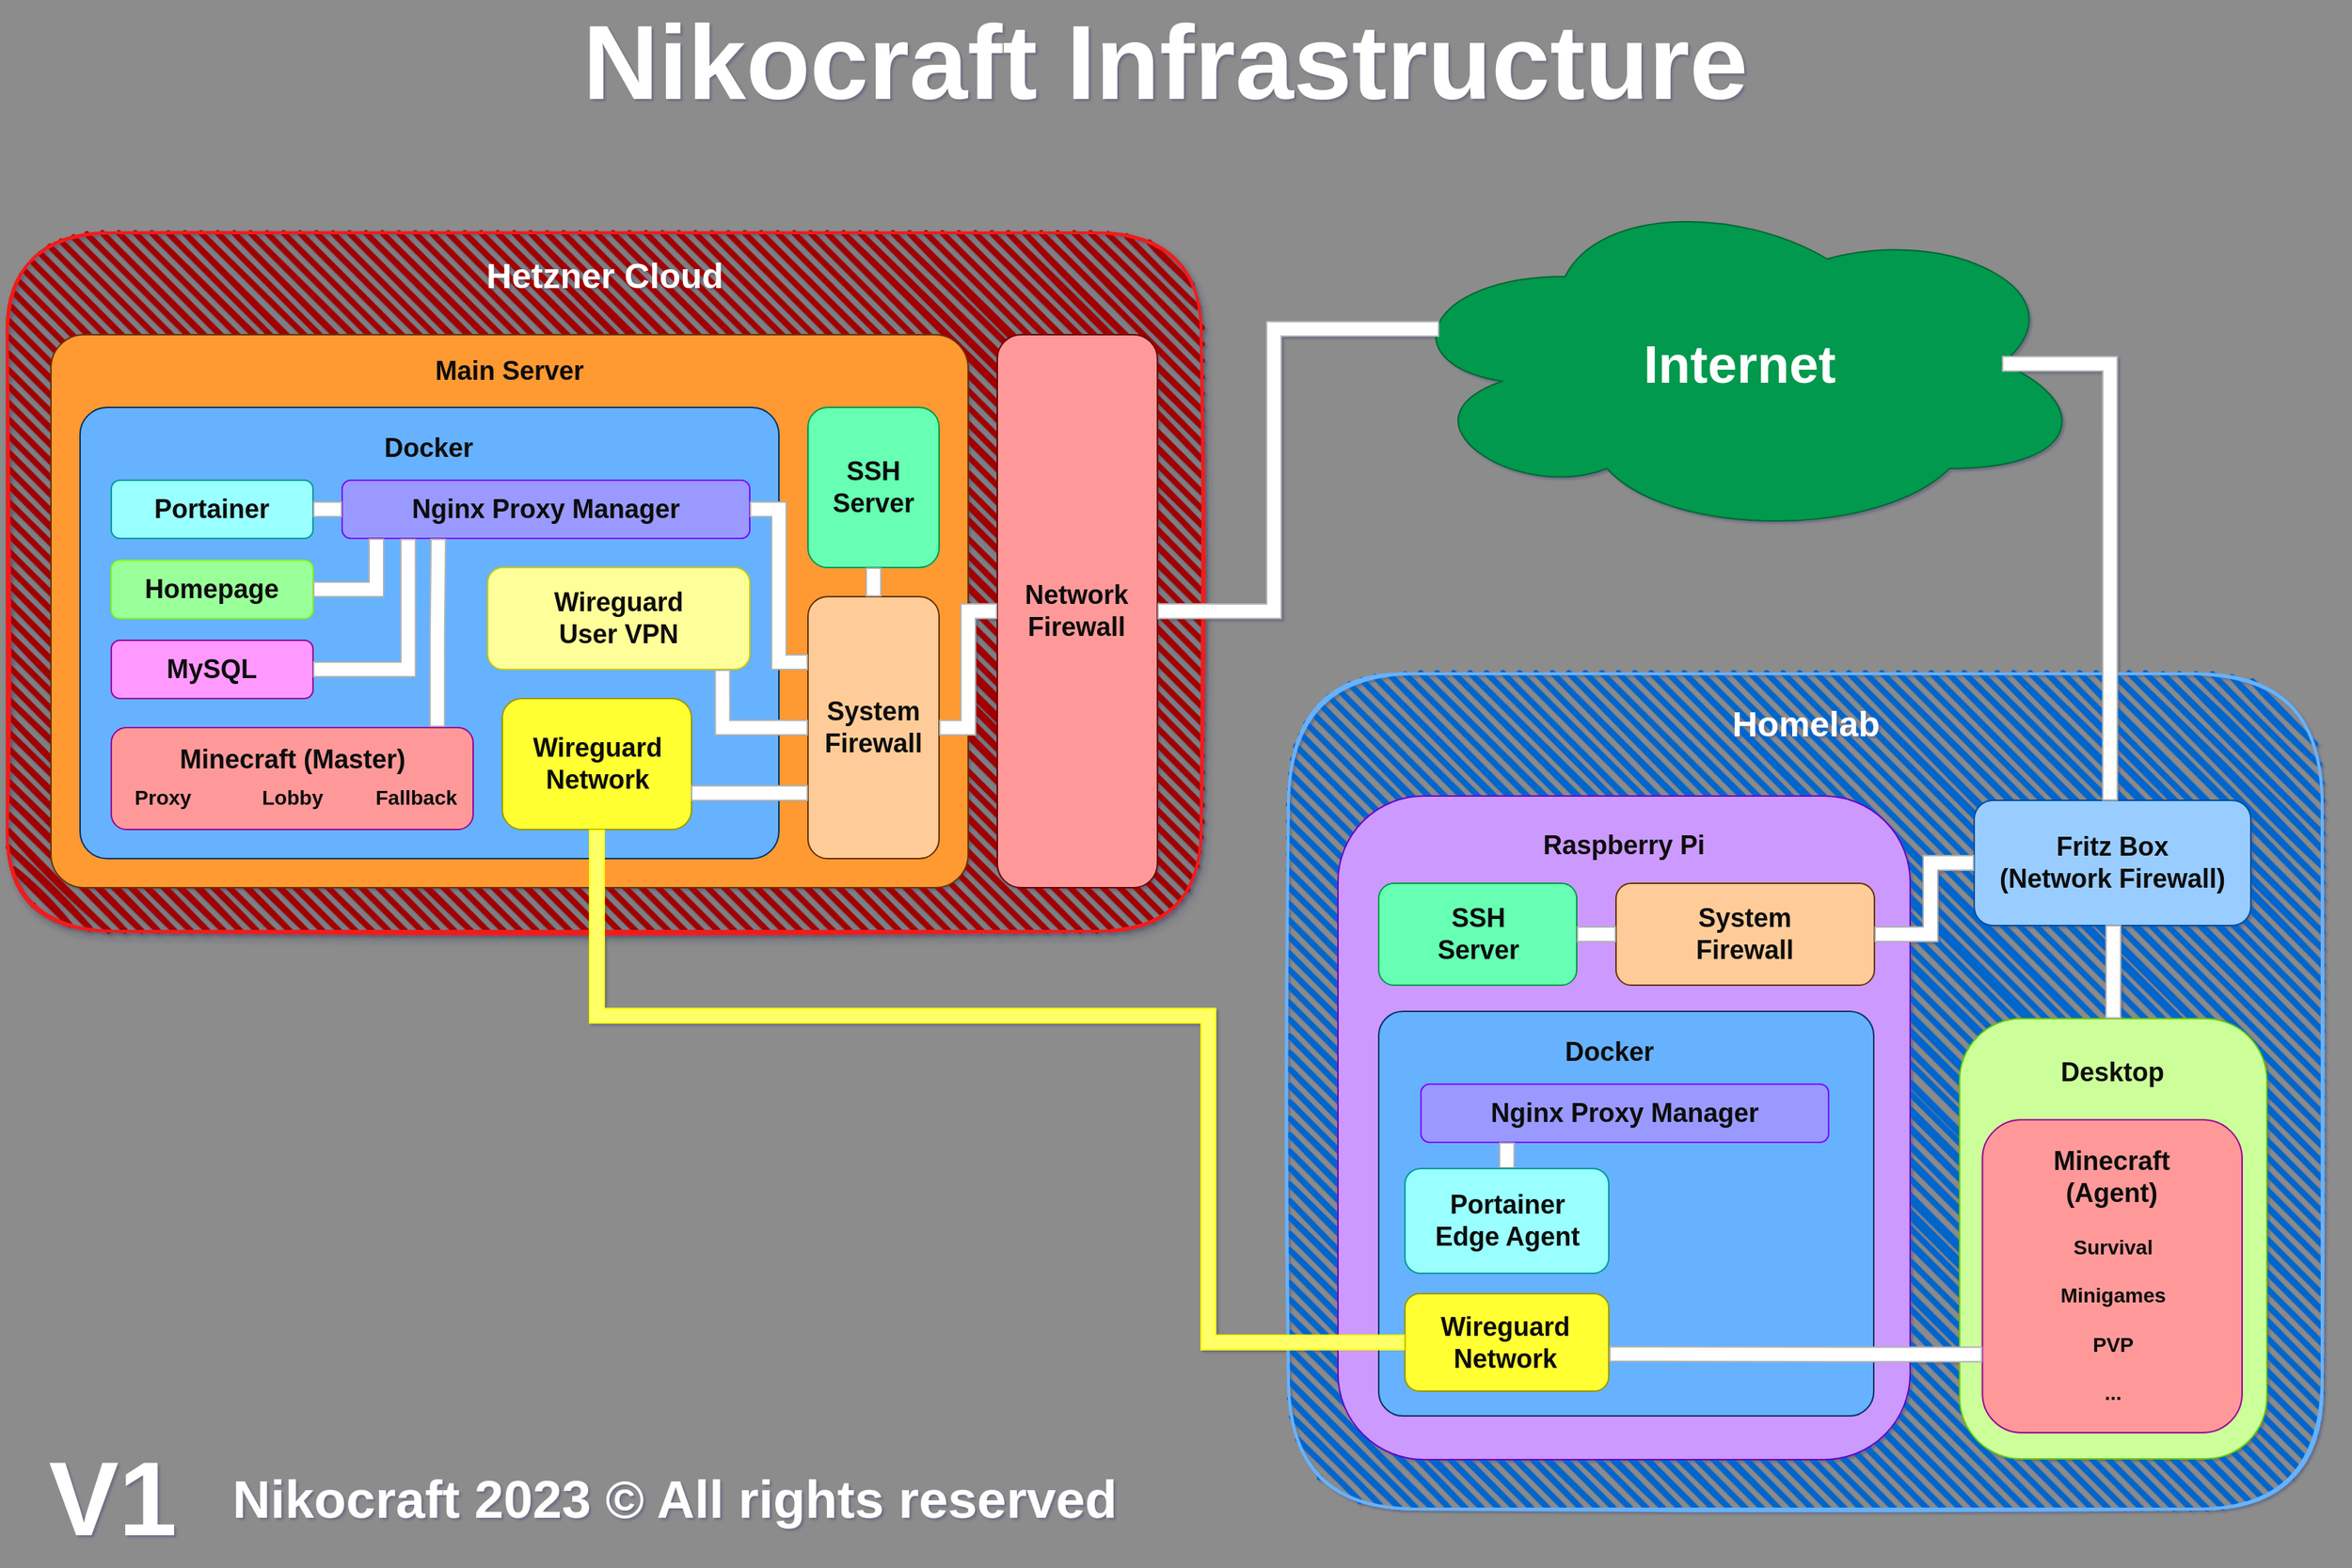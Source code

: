 <mxfile version="21.5.2" type="github">
  <diagram name="Seite-1" id="rwFWLKul-9h-OaAB62JV">
    <mxGraphModel dx="2575" dy="1075" grid="0" gridSize="10" guides="1" tooltips="1" connect="1" arrows="1" fold="1" page="1" pageScale="1" pageWidth="1654" pageHeight="1169" background="#8C8C8C" math="0" shadow="1">
      <root>
        <mxCell id="0" />
        <mxCell id="1" parent="0" />
        <mxCell id="bjPrxuy6d5Rh1bjDtbhj-1" value="&lt;font style=&quot;font-size: 72px;&quot;&gt;Nikocraft Infrastructure&lt;/font&gt;" style="text;strokeColor=none;fillColor=none;html=1;fontSize=24;fontStyle=1;verticalAlign=middle;align=center;fontColor=#FFFFFF;" vertex="1" parent="1">
          <mxGeometry x="657" y="77" width="340" height="40" as="geometry" />
        </mxCell>
        <mxCell id="bjPrxuy6d5Rh1bjDtbhj-3" value="" style="rounded=1;whiteSpace=wrap;html=1;strokeWidth=2;fillWeight=4;hachureGap=8;hachureAngle=45;fillColor=#A10000;sketch=1;strokeColor=#F01D1D;shadow=1;" vertex="1" parent="1">
          <mxGeometry x="32" y="214" width="820" height="480" as="geometry" />
        </mxCell>
        <mxCell id="bjPrxuy6d5Rh1bjDtbhj-4" value="Hetzner Cloud" style="text;strokeColor=none;fillColor=none;html=1;fontSize=24;fontStyle=1;verticalAlign=middle;align=center;fontColor=#FFFFFF;" vertex="1" parent="1">
          <mxGeometry x="219.5" y="224" width="445" height="40" as="geometry" />
        </mxCell>
        <mxCell id="bjPrxuy6d5Rh1bjDtbhj-11" value="" style="group" vertex="1" connectable="0" parent="1">
          <mxGeometry x="712" y="284" width="110" height="380" as="geometry" />
        </mxCell>
        <mxCell id="bjPrxuy6d5Rh1bjDtbhj-9" value="" style="rounded=1;whiteSpace=wrap;html=1;fillColor=#FF9999;strokeColor=#660000;" vertex="1" parent="bjPrxuy6d5Rh1bjDtbhj-11">
          <mxGeometry width="110" height="380" as="geometry" />
        </mxCell>
        <mxCell id="bjPrxuy6d5Rh1bjDtbhj-10" value="&lt;font style=&quot;font-size: 18px;&quot; color=&quot;#0d0d0d&quot;&gt;&lt;b&gt;Network Firewall&lt;/b&gt;&lt;/font&gt;" style="text;html=1;strokeColor=none;fillColor=none;align=center;verticalAlign=middle;whiteSpace=wrap;rounded=0;" vertex="1" parent="bjPrxuy6d5Rh1bjDtbhj-11">
          <mxGeometry x="39.286" y="95" width="31.429" height="190" as="geometry" />
        </mxCell>
        <mxCell id="bjPrxuy6d5Rh1bjDtbhj-12" value="" style="group" vertex="1" connectable="0" parent="1">
          <mxGeometry x="62" y="284" width="630" height="380" as="geometry" />
        </mxCell>
        <mxCell id="bjPrxuy6d5Rh1bjDtbhj-13" value="" style="rounded=1;whiteSpace=wrap;html=1;fillColor=#FF9933;strokeColor=#663300;arcSize=6;" vertex="1" parent="bjPrxuy6d5Rh1bjDtbhj-12">
          <mxGeometry width="630" height="380" as="geometry" />
        </mxCell>
        <mxCell id="bjPrxuy6d5Rh1bjDtbhj-14" value="&lt;font style=&quot;font-size: 18px;&quot; color=&quot;#0d0d0d&quot;&gt;&lt;b&gt;Main Server&lt;/b&gt;&lt;/font&gt;" style="text;html=1;strokeColor=none;fillColor=none;align=center;verticalAlign=middle;whiteSpace=wrap;rounded=0;" vertex="1" parent="bjPrxuy6d5Rh1bjDtbhj-12">
          <mxGeometry x="225" y="-70" width="180" height="190" as="geometry" />
        </mxCell>
        <mxCell id="bjPrxuy6d5Rh1bjDtbhj-15" value="" style="group" vertex="1" connectable="0" parent="bjPrxuy6d5Rh1bjDtbhj-12">
          <mxGeometry x="20" y="50" width="510" height="310" as="geometry" />
        </mxCell>
        <mxCell id="bjPrxuy6d5Rh1bjDtbhj-16" value="" style="rounded=1;whiteSpace=wrap;html=1;fillColor=#66B2FF;strokeColor=#003366;arcSize=6;" vertex="1" parent="bjPrxuy6d5Rh1bjDtbhj-15">
          <mxGeometry width="480" height="310" as="geometry" />
        </mxCell>
        <mxCell id="bjPrxuy6d5Rh1bjDtbhj-17" value="&lt;font style=&quot;font-size: 18px;&quot; color=&quot;#0d0d0d&quot;&gt;&lt;b&gt;Docker&lt;/b&gt;&lt;/font&gt;" style="text;html=1;strokeColor=none;fillColor=none;align=center;verticalAlign=middle;whiteSpace=wrap;rounded=0;" vertex="1" parent="bjPrxuy6d5Rh1bjDtbhj-15">
          <mxGeometry x="171.429" y="-49.995" width="137.143" height="155" as="geometry" />
        </mxCell>
        <mxCell id="bjPrxuy6d5Rh1bjDtbhj-32" value="" style="group" vertex="1" connectable="0" parent="bjPrxuy6d5Rh1bjDtbhj-15">
          <mxGeometry x="180" y="50" width="280" height="40" as="geometry" />
        </mxCell>
        <mxCell id="bjPrxuy6d5Rh1bjDtbhj-33" value="" style="rounded=1;whiteSpace=wrap;html=1;fillColor=#9999FF;strokeColor=#7F00FF;" vertex="1" parent="bjPrxuy6d5Rh1bjDtbhj-32">
          <mxGeometry width="280" height="40" as="geometry" />
        </mxCell>
        <mxCell id="bjPrxuy6d5Rh1bjDtbhj-34" value="&lt;font style=&quot;font-size: 18px;&quot; color=&quot;#0d0d0d&quot;&gt;&lt;b&gt;Nginx Proxy Manager&lt;br&gt;&lt;/b&gt;&lt;/font&gt;" style="text;html=1;strokeColor=none;fillColor=none;align=center;verticalAlign=middle;whiteSpace=wrap;rounded=0;" vertex="1" parent="bjPrxuy6d5Rh1bjDtbhj-32">
          <mxGeometry x="42.184" y="10" width="195.624" height="20" as="geometry" />
        </mxCell>
        <mxCell id="bjPrxuy6d5Rh1bjDtbhj-35" value="" style="group" vertex="1" connectable="0" parent="bjPrxuy6d5Rh1bjDtbhj-15">
          <mxGeometry x="21.43" y="50" width="138.57" height="40" as="geometry" />
        </mxCell>
        <mxCell id="bjPrxuy6d5Rh1bjDtbhj-36" value="" style="rounded=1;whiteSpace=wrap;html=1;fillColor=#99FFFF;strokeColor=#009999;" vertex="1" parent="bjPrxuy6d5Rh1bjDtbhj-35">
          <mxGeometry width="138.57" height="40" as="geometry" />
        </mxCell>
        <mxCell id="bjPrxuy6d5Rh1bjDtbhj-37" value="&lt;font style=&quot;font-size: 18px;&quot; color=&quot;#0d0d0d&quot;&gt;&lt;b&gt;Portainer&lt;br&gt;&lt;/b&gt;&lt;/font&gt;" style="text;html=1;strokeColor=none;fillColor=none;align=center;verticalAlign=middle;whiteSpace=wrap;rounded=0;" vertex="1" parent="bjPrxuy6d5Rh1bjDtbhj-35">
          <mxGeometry x="20.876" y="10" width="96.813" height="20" as="geometry" />
        </mxCell>
        <mxCell id="bjPrxuy6d5Rh1bjDtbhj-38" value="" style="endArrow=none;html=1;rounded=0;fillColor=#FFFFFF;strokeColor=#B3B3B3;entryX=1;entryY=0.5;entryDx=0;entryDy=0;shape=flexArrow;edgeStyle=orthogonalEdgeStyle;exitX=0;exitY=0.5;exitDx=0;exitDy=0;" edge="1" parent="bjPrxuy6d5Rh1bjDtbhj-15" source="bjPrxuy6d5Rh1bjDtbhj-33" target="bjPrxuy6d5Rh1bjDtbhj-36">
          <mxGeometry width="50" height="50" relative="1" as="geometry">
            <mxPoint x="119.52" y="105" as="sourcePoint" />
            <mxPoint x="159.52" y="255" as="targetPoint" />
          </mxGeometry>
        </mxCell>
        <mxCell id="bjPrxuy6d5Rh1bjDtbhj-39" value="" style="group" vertex="1" connectable="0" parent="bjPrxuy6d5Rh1bjDtbhj-15">
          <mxGeometry x="21.43" y="105" width="138.57" height="40" as="geometry" />
        </mxCell>
        <mxCell id="bjPrxuy6d5Rh1bjDtbhj-40" value="" style="rounded=1;whiteSpace=wrap;html=1;fillColor=#99FF99;strokeColor=#80FF00;" vertex="1" parent="bjPrxuy6d5Rh1bjDtbhj-39">
          <mxGeometry width="138.57" height="40" as="geometry" />
        </mxCell>
        <mxCell id="bjPrxuy6d5Rh1bjDtbhj-41" value="&lt;font style=&quot;font-size: 18px;&quot; color=&quot;#0d0d0d&quot;&gt;&lt;b&gt;Homepage&lt;br&gt;&lt;/b&gt;&lt;/font&gt;" style="text;html=1;strokeColor=none;fillColor=none;align=center;verticalAlign=middle;whiteSpace=wrap;rounded=0;" vertex="1" parent="bjPrxuy6d5Rh1bjDtbhj-39">
          <mxGeometry x="20.876" y="10" width="96.813" height="20" as="geometry" />
        </mxCell>
        <mxCell id="bjPrxuy6d5Rh1bjDtbhj-42" value="" style="group" vertex="1" connectable="0" parent="bjPrxuy6d5Rh1bjDtbhj-15">
          <mxGeometry x="21.43" y="160" width="138.57" height="40" as="geometry" />
        </mxCell>
        <mxCell id="bjPrxuy6d5Rh1bjDtbhj-43" value="" style="rounded=1;whiteSpace=wrap;html=1;fillColor=#FF99FF;strokeColor=#990099;" vertex="1" parent="bjPrxuy6d5Rh1bjDtbhj-42">
          <mxGeometry width="138.57" height="40" as="geometry" />
        </mxCell>
        <mxCell id="bjPrxuy6d5Rh1bjDtbhj-44" value="&lt;font style=&quot;font-size: 18px;&quot; color=&quot;#0d0d0d&quot;&gt;&lt;b&gt;MySQL&lt;br&gt;&lt;/b&gt;&lt;/font&gt;" style="text;html=1;strokeColor=none;fillColor=none;align=center;verticalAlign=middle;whiteSpace=wrap;rounded=0;" vertex="1" parent="bjPrxuy6d5Rh1bjDtbhj-42">
          <mxGeometry x="20.876" y="10" width="96.813" height="20" as="geometry" />
        </mxCell>
        <mxCell id="bjPrxuy6d5Rh1bjDtbhj-47" value="" style="endArrow=none;html=1;rounded=0;fillColor=#FFFFFF;strokeColor=#B3B3B3;exitX=1;exitY=0.5;exitDx=0;exitDy=0;entryX=0.084;entryY=1.001;entryDx=0;entryDy=0;shape=flexArrow;edgeStyle=orthogonalEdgeStyle;entryPerimeter=0;" edge="1" parent="bjPrxuy6d5Rh1bjDtbhj-15" source="bjPrxuy6d5Rh1bjDtbhj-40" target="bjPrxuy6d5Rh1bjDtbhj-33">
          <mxGeometry width="50" height="50" relative="1" as="geometry">
            <mxPoint x="180" y="130" as="sourcePoint" />
            <mxPoint x="220" y="280" as="targetPoint" />
          </mxGeometry>
        </mxCell>
        <mxCell id="bjPrxuy6d5Rh1bjDtbhj-51" value="" style="endArrow=none;html=1;rounded=0;fillColor=#FFFFFF;strokeColor=#B3B3B3;exitX=1;exitY=0.5;exitDx=0;exitDy=0;shape=flexArrow;edgeStyle=orthogonalEdgeStyle;entryX=0.162;entryY=1.004;entryDx=0;entryDy=0;entryPerimeter=0;" edge="1" parent="bjPrxuy6d5Rh1bjDtbhj-15" source="bjPrxuy6d5Rh1bjDtbhj-43" target="bjPrxuy6d5Rh1bjDtbhj-33">
          <mxGeometry width="50" height="50" relative="1" as="geometry">
            <mxPoint x="170" y="135" as="sourcePoint" />
            <mxPoint x="225" y="90" as="targetPoint" />
          </mxGeometry>
        </mxCell>
        <mxCell id="bjPrxuy6d5Rh1bjDtbhj-52" value="" style="group" vertex="1" connectable="0" parent="bjPrxuy6d5Rh1bjDtbhj-15">
          <mxGeometry x="21.43" y="220" width="302.234" height="70" as="geometry" />
        </mxCell>
        <mxCell id="bjPrxuy6d5Rh1bjDtbhj-53" value="" style="rounded=1;whiteSpace=wrap;html=1;fillColor=#FF9999;strokeColor=#990099;" vertex="1" parent="bjPrxuy6d5Rh1bjDtbhj-52">
          <mxGeometry width="248.57" height="70" as="geometry" />
        </mxCell>
        <mxCell id="bjPrxuy6d5Rh1bjDtbhj-61" value="&lt;font style=&quot;&quot; color=&quot;#0d0d0d&quot;&gt;&lt;b style=&quot;&quot;&gt;&lt;font style=&quot;font-size: 14px;&quot;&gt;Proxy&lt;/font&gt;&lt;br&gt;&lt;/b&gt;&lt;/font&gt;" style="text;html=1;strokeColor=none;fillColor=none;align=center;verticalAlign=middle;whiteSpace=wrap;rounded=0;" vertex="1" parent="bjPrxuy6d5Rh1bjDtbhj-52">
          <mxGeometry x="-51.431" y="30" width="173.665" height="35" as="geometry" />
        </mxCell>
        <mxCell id="bjPrxuy6d5Rh1bjDtbhj-62" value="&lt;font style=&quot;&quot; color=&quot;#0d0d0d&quot;&gt;&lt;b style=&quot;&quot;&gt;&lt;font style=&quot;font-size: 14px;&quot;&gt;Lobby&lt;/font&gt;&lt;br&gt;&lt;/b&gt;&lt;/font&gt;" style="text;html=1;strokeColor=none;fillColor=none;align=center;verticalAlign=middle;whiteSpace=wrap;rounded=0;" vertex="1" parent="bjPrxuy6d5Rh1bjDtbhj-52">
          <mxGeometry x="37.449" y="30" width="173.665" height="35" as="geometry" />
        </mxCell>
        <mxCell id="bjPrxuy6d5Rh1bjDtbhj-63" value="&lt;font style=&quot;&quot; color=&quot;#0d0d0d&quot;&gt;&lt;b style=&quot;&quot;&gt;&lt;font style=&quot;font-size: 14px;&quot;&gt;Fallback&lt;/font&gt;&lt;br&gt;&lt;/b&gt;&lt;/font&gt;" style="text;html=1;strokeColor=none;fillColor=none;align=center;verticalAlign=middle;whiteSpace=wrap;rounded=0;" vertex="1" parent="bjPrxuy6d5Rh1bjDtbhj-52">
          <mxGeometry x="122.229" y="30" width="173.665" height="35" as="geometry" />
        </mxCell>
        <mxCell id="bjPrxuy6d5Rh1bjDtbhj-60" value="" style="endArrow=none;html=1;rounded=0;fillColor=#FFFFFF;strokeColor=#B3B3B3;exitX=0.901;exitY=-0.005;exitDx=0;exitDy=0;shape=flexArrow;edgeStyle=orthogonalEdgeStyle;entryX=0.236;entryY=1.001;entryDx=0;entryDy=0;entryPerimeter=0;exitPerimeter=0;" edge="1" parent="bjPrxuy6d5Rh1bjDtbhj-15" source="bjPrxuy6d5Rh1bjDtbhj-53" target="bjPrxuy6d5Rh1bjDtbhj-33">
          <mxGeometry width="50" height="50" relative="1" as="geometry">
            <mxPoint x="180" y="241" as="sourcePoint" />
            <mxPoint x="245" y="150" as="targetPoint" />
          </mxGeometry>
        </mxCell>
        <mxCell id="bjPrxuy6d5Rh1bjDtbhj-54" value="&lt;font style=&quot;font-size: 18px;&quot; color=&quot;#0d0d0d&quot;&gt;&lt;b&gt;Minecraft (Master)&lt;br&gt;&lt;/b&gt;&lt;/font&gt;" style="text;html=1;strokeColor=none;fillColor=none;align=center;verticalAlign=middle;whiteSpace=wrap;rounded=0;" vertex="1" parent="bjPrxuy6d5Rh1bjDtbhj-15">
          <mxGeometry x="58.879" y="224" width="173.665" height="35" as="geometry" />
        </mxCell>
        <mxCell id="bjPrxuy6d5Rh1bjDtbhj-64" value="" style="group" vertex="1" connectable="0" parent="bjPrxuy6d5Rh1bjDtbhj-15">
          <mxGeometry x="280" y="110" width="180" height="70" as="geometry" />
        </mxCell>
        <mxCell id="bjPrxuy6d5Rh1bjDtbhj-65" value="" style="rounded=1;whiteSpace=wrap;html=1;fillColor=#FFFF99;strokeColor=#CCCC00;" vertex="1" parent="bjPrxuy6d5Rh1bjDtbhj-64">
          <mxGeometry width="180" height="70" as="geometry" />
        </mxCell>
        <mxCell id="bjPrxuy6d5Rh1bjDtbhj-66" value="&lt;font style=&quot;font-size: 18px;&quot; color=&quot;#0d0d0d&quot;&gt;&lt;b&gt;Wireguard&lt;br&gt;User VPN&lt;br&gt;&lt;/b&gt;&lt;/font&gt;" style="text;html=1;strokeColor=none;fillColor=none;align=center;verticalAlign=middle;whiteSpace=wrap;rounded=0;" vertex="1" parent="bjPrxuy6d5Rh1bjDtbhj-64">
          <mxGeometry x="27.118" y="17.5" width="125.758" height="35" as="geometry" />
        </mxCell>
        <mxCell id="bjPrxuy6d5Rh1bjDtbhj-71" value="" style="group" vertex="1" connectable="0" parent="bjPrxuy6d5Rh1bjDtbhj-15">
          <mxGeometry x="290" y="200" width="130" height="90" as="geometry" />
        </mxCell>
        <mxCell id="bjPrxuy6d5Rh1bjDtbhj-72" value="" style="rounded=1;whiteSpace=wrap;html=1;fillColor=#FFFF33;strokeColor=#999900;" vertex="1" parent="bjPrxuy6d5Rh1bjDtbhj-71">
          <mxGeometry width="130" height="90" as="geometry" />
        </mxCell>
        <mxCell id="bjPrxuy6d5Rh1bjDtbhj-73" value="&lt;font style=&quot;font-size: 18px;&quot; color=&quot;#0d0d0d&quot;&gt;&lt;b&gt;Wireguard&lt;br&gt;Network&lt;br&gt;&lt;/b&gt;&lt;/font&gt;" style="text;html=1;strokeColor=none;fillColor=none;align=center;verticalAlign=middle;whiteSpace=wrap;rounded=0;" vertex="1" parent="bjPrxuy6d5Rh1bjDtbhj-71">
          <mxGeometry x="19.585" y="22.5" width="90.825" height="45" as="geometry" />
        </mxCell>
        <mxCell id="bjPrxuy6d5Rh1bjDtbhj-21" value="" style="group" vertex="1" connectable="0" parent="bjPrxuy6d5Rh1bjDtbhj-12">
          <mxGeometry x="520" y="180" width="90" height="180" as="geometry" />
        </mxCell>
        <mxCell id="bjPrxuy6d5Rh1bjDtbhj-22" value="" style="rounded=1;whiteSpace=wrap;html=1;fillColor=#FFCC99;strokeColor=#663300;" vertex="1" parent="bjPrxuy6d5Rh1bjDtbhj-21">
          <mxGeometry width="90" height="180.0" as="geometry" />
        </mxCell>
        <mxCell id="bjPrxuy6d5Rh1bjDtbhj-23" value="&lt;font style=&quot;font-size: 18px;&quot; color=&quot;#0d0d0d&quot;&gt;&lt;b&gt;System&lt;br&gt;Firewall&lt;br&gt;&lt;/b&gt;&lt;/font&gt;" style="text;html=1;strokeColor=none;fillColor=none;align=center;verticalAlign=middle;whiteSpace=wrap;rounded=0;" vertex="1" parent="bjPrxuy6d5Rh1bjDtbhj-21">
          <mxGeometry x="32.143" y="45.0" width="25.714" height="90.0" as="geometry" />
        </mxCell>
        <mxCell id="bjPrxuy6d5Rh1bjDtbhj-25" value="" style="group" vertex="1" connectable="0" parent="bjPrxuy6d5Rh1bjDtbhj-12">
          <mxGeometry x="520" y="50" width="90" height="110" as="geometry" />
        </mxCell>
        <mxCell id="bjPrxuy6d5Rh1bjDtbhj-26" value="" style="rounded=1;whiteSpace=wrap;html=1;fillColor=#66FFB3;strokeColor=#00994D;" vertex="1" parent="bjPrxuy6d5Rh1bjDtbhj-25">
          <mxGeometry width="90" height="110.0" as="geometry" />
        </mxCell>
        <mxCell id="bjPrxuy6d5Rh1bjDtbhj-27" value="&lt;font style=&quot;font-size: 18px;&quot; color=&quot;#0d0d0d&quot;&gt;&lt;b&gt;SSH&lt;br&gt;Server&lt;br&gt;&lt;/b&gt;&lt;/font&gt;" style="text;html=1;strokeColor=none;fillColor=none;align=center;verticalAlign=middle;whiteSpace=wrap;rounded=0;" vertex="1" parent="bjPrxuy6d5Rh1bjDtbhj-25">
          <mxGeometry x="32.143" y="27.5" width="25.714" height="55.0" as="geometry" />
        </mxCell>
        <mxCell id="bjPrxuy6d5Rh1bjDtbhj-28" value="" style="endArrow=none;html=1;rounded=0;fillColor=#FFFFFF;strokeColor=#B3B3B3;exitX=0.5;exitY=0;exitDx=0;exitDy=0;entryX=0.5;entryY=1;entryDx=0;entryDy=0;shape=flexArrow;edgeStyle=orthogonalEdgeStyle;" edge="1" parent="bjPrxuy6d5Rh1bjDtbhj-12" source="bjPrxuy6d5Rh1bjDtbhj-22" target="bjPrxuy6d5Rh1bjDtbhj-26">
          <mxGeometry width="50" height="50" relative="1" as="geometry">
            <mxPoint x="536.36" y="224.5" as="sourcePoint" />
            <mxPoint x="577.36" y="153.5" as="targetPoint" />
          </mxGeometry>
        </mxCell>
        <mxCell id="bjPrxuy6d5Rh1bjDtbhj-29" value="" style="endArrow=none;html=1;rounded=0;fillColor=#FFFFFF;strokeColor=#B3B3B3;exitX=1;exitY=0.5;exitDx=0;exitDy=0;entryX=0;entryY=0.25;entryDx=0;entryDy=0;shape=flexArrow;edgeStyle=orthogonalEdgeStyle;" edge="1" parent="bjPrxuy6d5Rh1bjDtbhj-12" source="bjPrxuy6d5Rh1bjDtbhj-33" target="bjPrxuy6d5Rh1bjDtbhj-22">
          <mxGeometry width="50" height="50" relative="1" as="geometry">
            <mxPoint x="629" y="281" as="sourcePoint" />
            <mxPoint x="670" y="210" as="targetPoint" />
          </mxGeometry>
        </mxCell>
        <mxCell id="bjPrxuy6d5Rh1bjDtbhj-68" value="" style="endArrow=none;html=1;rounded=0;fillColor=#FFFFFF;strokeColor=#B3B3B3;exitX=0.896;exitY=1.002;exitDx=0;exitDy=0;entryX=0;entryY=0.5;entryDx=0;entryDy=0;shape=flexArrow;edgeStyle=orthogonalEdgeStyle;exitPerimeter=0;" edge="1" parent="bjPrxuy6d5Rh1bjDtbhj-12" source="bjPrxuy6d5Rh1bjDtbhj-65" target="bjPrxuy6d5Rh1bjDtbhj-22">
          <mxGeometry width="50" height="50" relative="1" as="geometry">
            <mxPoint x="370" y="280" as="sourcePoint" />
            <mxPoint x="410" y="430" as="targetPoint" />
          </mxGeometry>
        </mxCell>
        <mxCell id="bjPrxuy6d5Rh1bjDtbhj-76" value="" style="endArrow=none;html=1;rounded=0;fillColor=#FFFFFF;strokeColor=#B3B3B3;exitX=0.997;exitY=0.722;exitDx=0;exitDy=0;entryX=0;entryY=0.75;entryDx=0;entryDy=0;shape=flexArrow;edgeStyle=orthogonalEdgeStyle;exitPerimeter=0;" edge="1" parent="bjPrxuy6d5Rh1bjDtbhj-12" source="bjPrxuy6d5Rh1bjDtbhj-72" target="bjPrxuy6d5Rh1bjDtbhj-22">
          <mxGeometry width="50" height="50" relative="1" as="geometry">
            <mxPoint x="460.49" y="320" as="sourcePoint" />
            <mxPoint x="519.49" y="360" as="targetPoint" />
          </mxGeometry>
        </mxCell>
        <mxCell id="bjPrxuy6d5Rh1bjDtbhj-20" value="" style="endArrow=none;html=1;rounded=0;fillColor=#FFFFFF;strokeColor=#B3B3B3;exitX=1;exitY=0.5;exitDx=0;exitDy=0;entryX=0;entryY=0.5;entryDx=0;entryDy=0;shape=flexArrow;edgeStyle=orthogonalEdgeStyle;" edge="1" parent="1" source="bjPrxuy6d5Rh1bjDtbhj-22" target="bjPrxuy6d5Rh1bjDtbhj-9">
          <mxGeometry width="50" height="50" relative="1" as="geometry">
            <mxPoint x="641.29" y="473.58" as="sourcePoint" />
            <mxPoint x="772" y="474" as="targetPoint" />
          </mxGeometry>
        </mxCell>
        <mxCell id="bjPrxuy6d5Rh1bjDtbhj-30" value="&lt;font color=&quot;#ffffff&quot; style=&quot;font-size: 36px;&quot;&gt;&lt;b style=&quot;&quot;&gt;Internet&lt;/b&gt;&lt;/font&gt;" style="ellipse;shape=cloud;whiteSpace=wrap;html=1;align=center;fillColor=#00994D;strokeColor=#006633;" vertex="1" parent="1">
          <mxGeometry x="982" y="184" width="480" height="240" as="geometry" />
        </mxCell>
        <mxCell id="bjPrxuy6d5Rh1bjDtbhj-31" value="" style="endArrow=none;html=1;rounded=0;fillColor=#FFFFFF;strokeColor=#B3B3B3;exitX=1;exitY=0.5;exitDx=0;exitDy=0;entryX=0.07;entryY=0.4;entryDx=0;entryDy=0;shape=flexArrow;edgeStyle=orthogonalEdgeStyle;entryPerimeter=0;" edge="1" parent="1" source="bjPrxuy6d5Rh1bjDtbhj-9" target="bjPrxuy6d5Rh1bjDtbhj-30">
          <mxGeometry width="50" height="50" relative="1" as="geometry">
            <mxPoint x="922" y="545" as="sourcePoint" />
            <mxPoint x="963" y="474" as="targetPoint" />
          </mxGeometry>
        </mxCell>
        <mxCell id="bjPrxuy6d5Rh1bjDtbhj-78" value="" style="rounded=1;whiteSpace=wrap;html=1;strokeWidth=2;fillWeight=4;hachureGap=8;hachureAngle=45;fillColor=#0066CC;sketch=1;strokeColor=#66B2FF;" vertex="1" parent="1">
          <mxGeometry x="912" y="517" width="710" height="574" as="geometry" />
        </mxCell>
        <mxCell id="bjPrxuy6d5Rh1bjDtbhj-79" value="Homelab" style="text;strokeColor=none;fillColor=none;html=1;fontSize=24;fontStyle=1;verticalAlign=middle;align=center;fontColor=#FFFFFF;" vertex="1" parent="1">
          <mxGeometry x="1044.5" y="532" width="445" height="40" as="geometry" />
        </mxCell>
        <mxCell id="bjPrxuy6d5Rh1bjDtbhj-80" value="" style="group" vertex="1" connectable="0" parent="1">
          <mxGeometry x="1383" y="604" width="190" height="86" as="geometry" />
        </mxCell>
        <mxCell id="bjPrxuy6d5Rh1bjDtbhj-81" value="" style="rounded=1;whiteSpace=wrap;html=1;fillColor=#99CCFF;strokeColor=#004C99;" vertex="1" parent="bjPrxuy6d5Rh1bjDtbhj-80">
          <mxGeometry width="190" height="86" as="geometry" />
        </mxCell>
        <mxCell id="bjPrxuy6d5Rh1bjDtbhj-82" value="&lt;font style=&quot;font-size: 18px;&quot; color=&quot;#0d0d0d&quot;&gt;&lt;b&gt;Fritz Box&lt;br&gt;(Network Firewall)&lt;br&gt;&lt;/b&gt;&lt;/font&gt;" style="text;html=1;strokeColor=none;fillColor=none;align=center;verticalAlign=middle;whiteSpace=wrap;rounded=0;" vertex="1" parent="bjPrxuy6d5Rh1bjDtbhj-80">
          <mxGeometry x="10" y="21.5" width="170" height="43" as="geometry" />
        </mxCell>
        <mxCell id="bjPrxuy6d5Rh1bjDtbhj-83" value="" style="endArrow=none;html=1;rounded=0;fillColor=#FFFFFF;strokeColor=#B3B3B3;entryX=0.875;entryY=0.5;entryDx=0;entryDy=0;shape=flexArrow;edgeStyle=orthogonalEdgeStyle;entryPerimeter=0;exitX=0.491;exitY=0.003;exitDx=0;exitDy=0;exitPerimeter=0;" edge="1" parent="1" source="bjPrxuy6d5Rh1bjDtbhj-81" target="bjPrxuy6d5Rh1bjDtbhj-30">
          <mxGeometry width="50" height="50" relative="1" as="geometry">
            <mxPoint x="1518" y="498" as="sourcePoint" />
            <mxPoint x="1432" y="304" as="targetPoint" />
            <Array as="points">
              <mxPoint x="1476" y="304" />
            </Array>
          </mxGeometry>
        </mxCell>
        <mxCell id="bjPrxuy6d5Rh1bjDtbhj-84" value="" style="group" vertex="1" connectable="0" parent="1">
          <mxGeometry x="946" y="601" width="393" height="458" as="geometry" />
        </mxCell>
        <mxCell id="bjPrxuy6d5Rh1bjDtbhj-85" value="" style="rounded=1;whiteSpace=wrap;html=1;fillColor=#CC99FF;strokeColor=#6600CC;fontColor=#ffffff;" vertex="1" parent="bjPrxuy6d5Rh1bjDtbhj-84">
          <mxGeometry width="393" height="456" as="geometry" />
        </mxCell>
        <mxCell id="bjPrxuy6d5Rh1bjDtbhj-86" value="&lt;font style=&quot;font-size: 18px;&quot; color=&quot;#0d0d0d&quot;&gt;&lt;b&gt;Raspberry Pi&lt;br&gt;&lt;/b&gt;&lt;/font&gt;" style="text;html=1;strokeColor=none;fillColor=none;align=center;verticalAlign=middle;whiteSpace=wrap;rounded=0;" vertex="1" parent="bjPrxuy6d5Rh1bjDtbhj-84">
          <mxGeometry x="112.837" y="-64.997" width="167.326" height="198" as="geometry" />
        </mxCell>
        <mxCell id="bjPrxuy6d5Rh1bjDtbhj-88" value="" style="group" vertex="1" connectable="0" parent="bjPrxuy6d5Rh1bjDtbhj-84">
          <mxGeometry x="191" y="60" width="177.47" height="70" as="geometry" />
        </mxCell>
        <mxCell id="bjPrxuy6d5Rh1bjDtbhj-89" value="" style="rounded=1;whiteSpace=wrap;html=1;fillColor=#FFCC99;strokeColor=#663300;" vertex="1" parent="bjPrxuy6d5Rh1bjDtbhj-88">
          <mxGeometry width="177.47" height="70.0" as="geometry" />
        </mxCell>
        <mxCell id="bjPrxuy6d5Rh1bjDtbhj-90" value="&lt;font style=&quot;font-size: 18px;&quot; color=&quot;#0d0d0d&quot;&gt;&lt;b&gt;System&lt;br&gt;Firewall&lt;br&gt;&lt;/b&gt;&lt;/font&gt;" style="text;html=1;strokeColor=none;fillColor=none;align=center;verticalAlign=middle;whiteSpace=wrap;rounded=0;" vertex="1" parent="bjPrxuy6d5Rh1bjDtbhj-88">
          <mxGeometry x="63.382" y="17.5" width="50.706" height="35.0" as="geometry" />
        </mxCell>
        <mxCell id="bjPrxuy6d5Rh1bjDtbhj-95" value="" style="group" vertex="1" connectable="0" parent="bjPrxuy6d5Rh1bjDtbhj-84">
          <mxGeometry x="28" y="60" width="136" height="70" as="geometry" />
        </mxCell>
        <mxCell id="bjPrxuy6d5Rh1bjDtbhj-96" value="" style="rounded=1;whiteSpace=wrap;html=1;fillColor=#66FFB3;strokeColor=#00994D;" vertex="1" parent="bjPrxuy6d5Rh1bjDtbhj-95">
          <mxGeometry width="136" height="70.0" as="geometry" />
        </mxCell>
        <mxCell id="bjPrxuy6d5Rh1bjDtbhj-97" value="&lt;font style=&quot;font-size: 18px;&quot; color=&quot;#0d0d0d&quot;&gt;&lt;b&gt;SSH&lt;br&gt;Server&lt;br&gt;&lt;/b&gt;&lt;/font&gt;" style="text;html=1;strokeColor=none;fillColor=none;align=center;verticalAlign=middle;whiteSpace=wrap;rounded=0;" vertex="1" parent="bjPrxuy6d5Rh1bjDtbhj-95">
          <mxGeometry x="48.571" y="17.5" width="38.857" height="35.0" as="geometry" />
        </mxCell>
        <mxCell id="bjPrxuy6d5Rh1bjDtbhj-99" value="" style="endArrow=none;html=1;rounded=0;fillColor=#FFFFFF;strokeColor=#B3B3B3;entryX=1;entryY=0.5;entryDx=0;entryDy=0;shape=flexArrow;edgeStyle=orthogonalEdgeStyle;exitX=0;exitY=0.5;exitDx=0;exitDy=0;" edge="1" parent="bjPrxuy6d5Rh1bjDtbhj-84" source="bjPrxuy6d5Rh1bjDtbhj-89" target="bjPrxuy6d5Rh1bjDtbhj-96">
          <mxGeometry width="50" height="50" relative="1" as="geometry">
            <mxPoint x="232" y="203" as="sourcePoint" />
            <mxPoint x="164" y="242" as="targetPoint" />
            <Array as="points">
              <mxPoint x="183" y="95" />
              <mxPoint x="183" y="95" />
            </Array>
          </mxGeometry>
        </mxCell>
        <mxCell id="bjPrxuy6d5Rh1bjDtbhj-100" value="" style="group" vertex="1" connectable="0" parent="bjPrxuy6d5Rh1bjDtbhj-84">
          <mxGeometry x="-134" y="148" width="510" height="310" as="geometry" />
        </mxCell>
        <mxCell id="bjPrxuy6d5Rh1bjDtbhj-101" value="" style="rounded=1;whiteSpace=wrap;html=1;fillColor=#66B2FF;strokeColor=#003366;arcSize=6;" vertex="1" parent="bjPrxuy6d5Rh1bjDtbhj-100">
          <mxGeometry x="162" width="340" height="278" as="geometry" />
        </mxCell>
        <mxCell id="bjPrxuy6d5Rh1bjDtbhj-102" value="&lt;font style=&quot;font-size: 18px;&quot; color=&quot;#0d0d0d&quot;&gt;&lt;b&gt;Docker&lt;/b&gt;&lt;/font&gt;" style="text;html=1;strokeColor=none;fillColor=none;align=center;verticalAlign=middle;whiteSpace=wrap;rounded=0;" vertex="1" parent="bjPrxuy6d5Rh1bjDtbhj-100">
          <mxGeometry x="252.429" y="-49.995" width="137.143" height="155" as="geometry" />
        </mxCell>
        <mxCell id="bjPrxuy6d5Rh1bjDtbhj-103" value="" style="group" vertex="1" connectable="0" parent="bjPrxuy6d5Rh1bjDtbhj-100">
          <mxGeometry x="191" y="50" width="280" height="40" as="geometry" />
        </mxCell>
        <mxCell id="bjPrxuy6d5Rh1bjDtbhj-104" value="" style="rounded=1;whiteSpace=wrap;html=1;fillColor=#9999FF;strokeColor=#7F00FF;" vertex="1" parent="bjPrxuy6d5Rh1bjDtbhj-103">
          <mxGeometry width="280" height="40" as="geometry" />
        </mxCell>
        <mxCell id="bjPrxuy6d5Rh1bjDtbhj-105" value="&lt;font style=&quot;font-size: 18px;&quot; color=&quot;#0d0d0d&quot;&gt;&lt;b&gt;Nginx Proxy Manager&lt;br&gt;&lt;/b&gt;&lt;/font&gt;" style="text;html=1;strokeColor=none;fillColor=none;align=center;verticalAlign=middle;whiteSpace=wrap;rounded=0;" vertex="1" parent="bjPrxuy6d5Rh1bjDtbhj-103">
          <mxGeometry x="42.184" y="10" width="195.624" height="20" as="geometry" />
        </mxCell>
        <mxCell id="bjPrxuy6d5Rh1bjDtbhj-109" value="" style="endArrow=none;html=1;rounded=0;fillColor=#FFFFFF;strokeColor=#B3B3B3;entryX=0.5;entryY=0;entryDx=0;entryDy=0;shape=flexArrow;edgeStyle=orthogonalEdgeStyle;exitX=0.211;exitY=0.998;exitDx=0;exitDy=0;exitPerimeter=0;" edge="1" parent="bjPrxuy6d5Rh1bjDtbhj-100" source="bjPrxuy6d5Rh1bjDtbhj-104" target="bjPrxuy6d5Rh1bjDtbhj-107">
          <mxGeometry width="50" height="50" relative="1" as="geometry">
            <mxPoint x="250" y="90" as="sourcePoint" />
            <mxPoint x="159.52" y="255" as="targetPoint" />
          </mxGeometry>
        </mxCell>
        <mxCell id="bjPrxuy6d5Rh1bjDtbhj-106" value="" style="group" vertex="1" connectable="0" parent="bjPrxuy6d5Rh1bjDtbhj-100">
          <mxGeometry x="180" y="108" width="140" height="72" as="geometry" />
        </mxCell>
        <mxCell id="bjPrxuy6d5Rh1bjDtbhj-107" value="" style="rounded=1;whiteSpace=wrap;html=1;fillColor=#99FFFF;strokeColor=#009999;" vertex="1" parent="bjPrxuy6d5Rh1bjDtbhj-106">
          <mxGeometry width="140" height="72" as="geometry" />
        </mxCell>
        <mxCell id="bjPrxuy6d5Rh1bjDtbhj-108" value="&lt;font style=&quot;font-size: 18px;&quot; color=&quot;#0d0d0d&quot;&gt;&lt;b&gt;Portainer&lt;br&gt;Edge Agent&lt;br&gt;&lt;/b&gt;&lt;/font&gt;" style="text;html=1;strokeColor=none;fillColor=none;align=center;verticalAlign=middle;whiteSpace=wrap;rounded=0;" vertex="1" parent="bjPrxuy6d5Rh1bjDtbhj-106">
          <mxGeometry x="15.54" y="18" width="108.91" height="36" as="geometry" />
        </mxCell>
        <mxCell id="bjPrxuy6d5Rh1bjDtbhj-128" value="" style="group" vertex="1" connectable="0" parent="bjPrxuy6d5Rh1bjDtbhj-100">
          <mxGeometry x="180" y="194" width="140" height="67" as="geometry" />
        </mxCell>
        <mxCell id="bjPrxuy6d5Rh1bjDtbhj-129" value="" style="rounded=1;whiteSpace=wrap;html=1;fillColor=#FFFF33;strokeColor=#999900;" vertex="1" parent="bjPrxuy6d5Rh1bjDtbhj-128">
          <mxGeometry width="140" height="67" as="geometry" />
        </mxCell>
        <mxCell id="bjPrxuy6d5Rh1bjDtbhj-130" value="&lt;font style=&quot;font-size: 18px;&quot; color=&quot;#0d0d0d&quot;&gt;&lt;b&gt;Wireguard&lt;br&gt;Network&lt;br&gt;&lt;/b&gt;&lt;/font&gt;" style="text;html=1;strokeColor=none;fillColor=none;align=center;verticalAlign=middle;whiteSpace=wrap;rounded=0;" vertex="1" parent="bjPrxuy6d5Rh1bjDtbhj-128">
          <mxGeometry x="20.791" y="16.75" width="96.415" height="33.5" as="geometry" />
        </mxCell>
        <mxCell id="bjPrxuy6d5Rh1bjDtbhj-98" value="" style="endArrow=none;html=1;rounded=0;fillColor=#FFFFFF;strokeColor=#B3B3B3;entryX=1;entryY=0.5;entryDx=0;entryDy=0;shape=flexArrow;edgeStyle=orthogonalEdgeStyle;exitX=0;exitY=0.5;exitDx=0;exitDy=0;" edge="1" parent="1" source="bjPrxuy6d5Rh1bjDtbhj-81" target="bjPrxuy6d5Rh1bjDtbhj-89">
          <mxGeometry width="50" height="50" relative="1" as="geometry">
            <mxPoint x="1433" y="1062" as="sourcePoint" />
            <mxPoint x="1358" y="762" as="targetPoint" />
            <Array as="points">
              <mxPoint x="1353" y="647" />
              <mxPoint x="1353" y="696" />
            </Array>
          </mxGeometry>
        </mxCell>
        <mxCell id="bjPrxuy6d5Rh1bjDtbhj-136" value="" style="endArrow=none;html=1;rounded=0;fillColor=#FFFF66;strokeColor=#FFFF00;entryX=0.5;entryY=1;entryDx=0;entryDy=0;shape=flexArrow;edgeStyle=orthogonalEdgeStyle;exitX=0;exitY=0.5;exitDx=0;exitDy=0;" edge="1" parent="1" source="bjPrxuy6d5Rh1bjDtbhj-129" target="bjPrxuy6d5Rh1bjDtbhj-72">
          <mxGeometry width="50" height="50" relative="1" as="geometry">
            <mxPoint x="442" y="1089" as="sourcePoint" />
            <mxPoint x="367" y="789" as="targetPoint" />
            <Array as="points">
              <mxPoint x="857" y="977" />
              <mxPoint x="857" y="752" />
              <mxPoint x="437" y="752" />
            </Array>
          </mxGeometry>
        </mxCell>
        <mxCell id="bjPrxuy6d5Rh1bjDtbhj-137" value="&lt;font style=&quot;font-size: 72px;&quot;&gt;V1&lt;/font&gt;" style="text;strokeColor=none;fillColor=none;html=1;fontSize=24;fontStyle=1;verticalAlign=middle;align=center;fontColor=#FFFFFF;" vertex="1" parent="1">
          <mxGeometry x="38" y="1064" width="131" height="40" as="geometry" />
        </mxCell>
        <mxCell id="bjPrxuy6d5Rh1bjDtbhj-138" value="" style="group" vertex="1" connectable="0" parent="1">
          <mxGeometry x="1373" y="715" width="265" height="343" as="geometry" />
        </mxCell>
        <mxCell id="bjPrxuy6d5Rh1bjDtbhj-139" value="" style="rounded=1;whiteSpace=wrap;html=1;fillColor=#CCFF99;strokeColor=#66CC00;fontColor=#ffffff;arcSize=20;" vertex="1" parent="bjPrxuy6d5Rh1bjDtbhj-138">
          <mxGeometry y="39" width="211" height="302.5" as="geometry" />
        </mxCell>
        <mxCell id="bjPrxuy6d5Rh1bjDtbhj-140" value="&lt;font style=&quot;font-size: 18px;&quot; color=&quot;#0d0d0d&quot;&gt;&lt;b&gt;Desktop&lt;br&gt;&lt;/b&gt;&lt;/font&gt;" style="text;html=1;strokeColor=none;fillColor=none;align=center;verticalAlign=middle;whiteSpace=wrap;rounded=0;" vertex="1" parent="bjPrxuy6d5Rh1bjDtbhj-138">
          <mxGeometry x="68.27" y="46" width="74.46" height="60.28" as="geometry" />
        </mxCell>
        <mxCell id="bjPrxuy6d5Rh1bjDtbhj-163" value="" style="rounded=1;whiteSpace=wrap;html=1;fillColor=#FF9999;strokeColor=#990099;" vertex="1" parent="bjPrxuy6d5Rh1bjDtbhj-138">
          <mxGeometry x="15.67" y="108.48" width="178.33" height="215" as="geometry" />
        </mxCell>
        <mxCell id="bjPrxuy6d5Rh1bjDtbhj-164" value="&lt;font style=&quot;&quot; color=&quot;#0d0d0d&quot;&gt;&lt;b style=&quot;&quot;&gt;&lt;font style=&quot;font-size: 14px;&quot;&gt;Survival&lt;br&gt;&lt;br&gt;Minigames&lt;br&gt;&lt;br&gt;PVP&lt;br&gt;&lt;br&gt;...&lt;br&gt;&lt;/font&gt;&lt;br&gt;&lt;/b&gt;&lt;/font&gt;" style="text;html=1;strokeColor=none;fillColor=none;align=center;verticalAlign=middle;whiteSpace=wrap;rounded=0;" vertex="1" parent="bjPrxuy6d5Rh1bjDtbhj-138">
          <mxGeometry x="34.157" y="173" width="142.682" height="159.42" as="geometry" />
        </mxCell>
        <mxCell id="bjPrxuy6d5Rh1bjDtbhj-167" value="&lt;font style=&quot;font-size: 18px;&quot; color=&quot;#0d0d0d&quot;&gt;&lt;b&gt;Minecraft&lt;br&gt;(Agent)&lt;br&gt;&lt;/b&gt;&lt;/font&gt;" style="text;html=1;strokeColor=none;fillColor=none;align=center;verticalAlign=middle;whiteSpace=wrap;rounded=0;" vertex="1" parent="bjPrxuy6d5Rh1bjDtbhj-138">
          <mxGeometry x="33.496" y="129.997" width="142.679" height="35.586" as="geometry" />
        </mxCell>
        <mxCell id="bjPrxuy6d5Rh1bjDtbhj-168" value="" style="endArrow=none;html=1;rounded=0;fillColor=#FFFFFF;strokeColor=#B3B3B3;shape=flexArrow;edgeStyle=orthogonalEdgeStyle;exitX=0.503;exitY=0.996;exitDx=0;exitDy=0;entryX=0.5;entryY=0;entryDx=0;entryDy=0;exitPerimeter=0;" edge="1" parent="1" source="bjPrxuy6d5Rh1bjDtbhj-81" target="bjPrxuy6d5Rh1bjDtbhj-139">
          <mxGeometry width="50" height="50" relative="1" as="geometry">
            <mxPoint x="1677" y="718" as="sourcePoint" />
            <mxPoint x="1747" y="830" as="targetPoint" />
            <Array as="points">
              <mxPoint x="1479" y="720" />
              <mxPoint x="1479" y="720" />
            </Array>
          </mxGeometry>
        </mxCell>
        <mxCell id="bjPrxuy6d5Rh1bjDtbhj-170" value="" style="endArrow=none;html=1;rounded=0;fillColor=#FFFFFF;strokeColor=#B3B3B3;entryX=1.002;entryY=0.618;entryDx=0;entryDy=0;shape=flexArrow;edgeStyle=orthogonalEdgeStyle;exitX=0;exitY=0.75;exitDx=0;exitDy=0;entryPerimeter=0;" edge="1" parent="1" source="bjPrxuy6d5Rh1bjDtbhj-163" target="bjPrxuy6d5Rh1bjDtbhj-129">
          <mxGeometry width="50" height="50" relative="1" as="geometry">
            <mxPoint x="1265" y="915" as="sourcePoint" />
            <mxPoint x="1196" y="964" as="targetPoint" />
            <Array as="points">
              <mxPoint x="1289" y="985" />
              <mxPoint x="1132" y="984" />
            </Array>
          </mxGeometry>
        </mxCell>
        <mxCell id="bjPrxuy6d5Rh1bjDtbhj-171" value="&lt;font style=&quot;font-size: 36px;&quot;&gt;&amp;nbsp;Nikocraft 2023&amp;nbsp;© All rights reserved&lt;/font&gt;" style="text;strokeColor=none;fillColor=none;html=1;fontSize=24;fontStyle=1;verticalAlign=middle;align=center;fontColor=#FFFFFF;" vertex="1" parent="1">
          <mxGeometry x="66" y="1064" width="837" height="40" as="geometry" />
        </mxCell>
      </root>
    </mxGraphModel>
  </diagram>
</mxfile>
